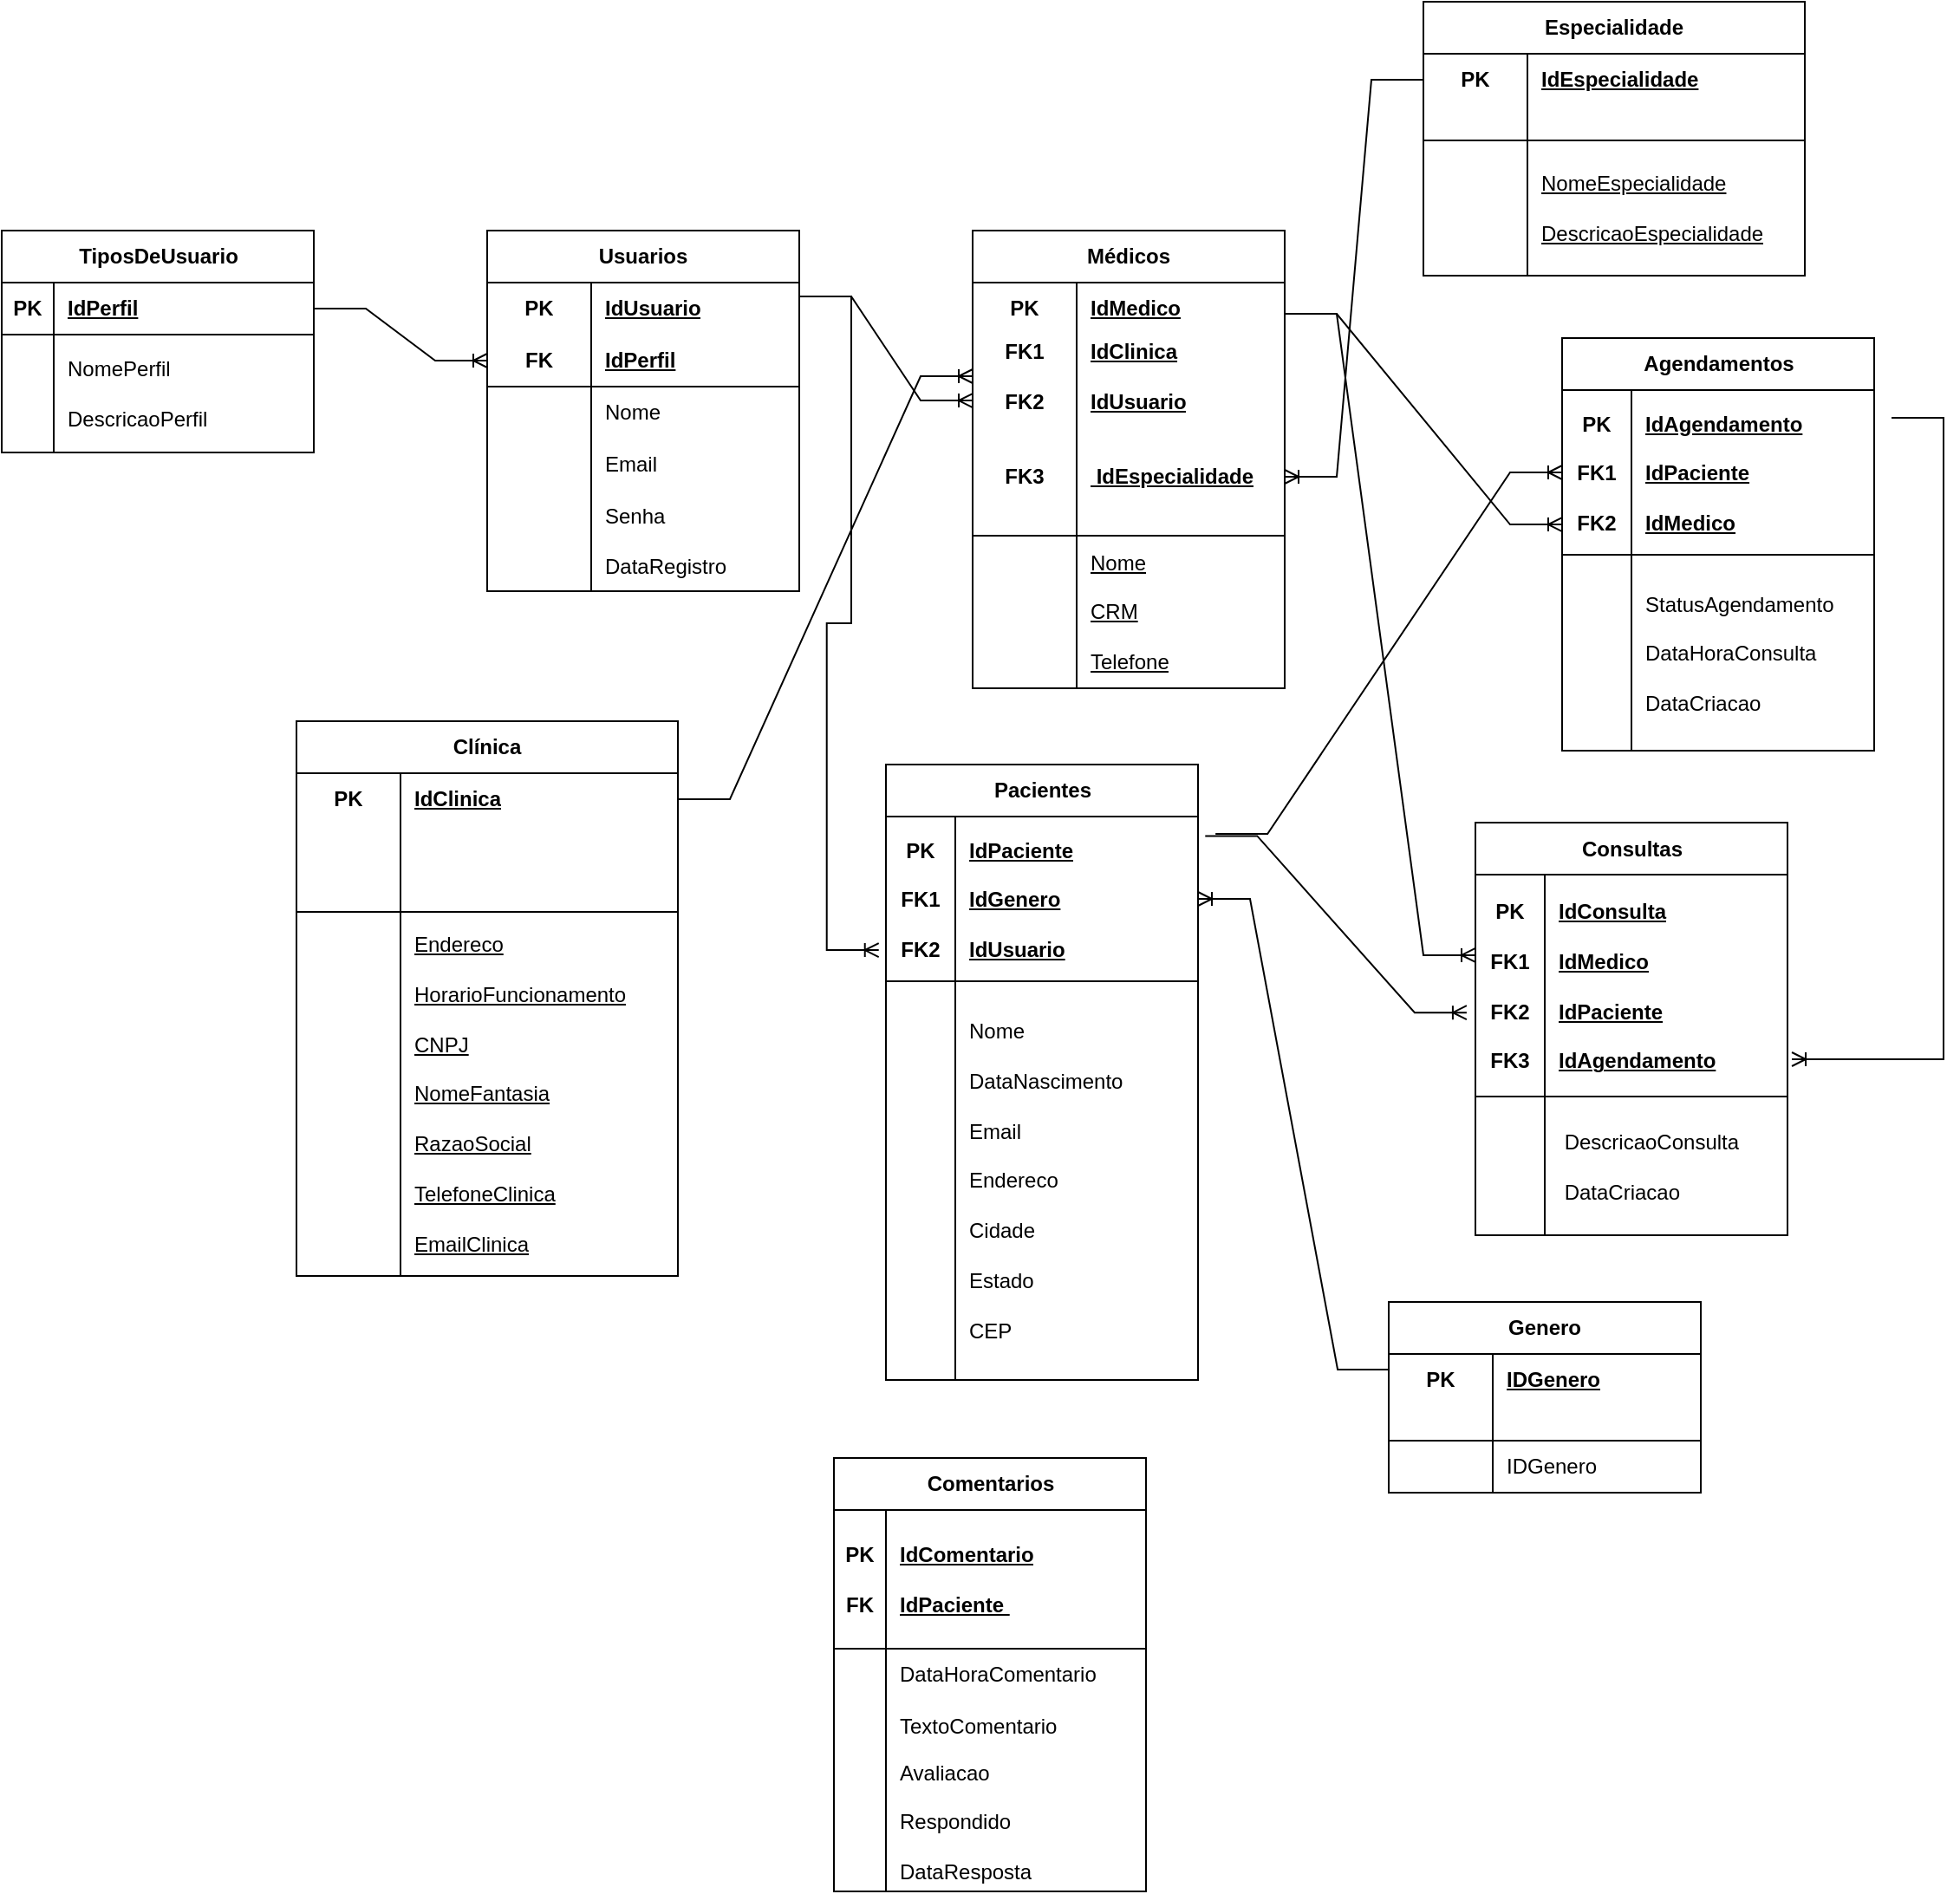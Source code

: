 <mxfile version="21.6.8" type="device">
  <diagram id="C5RBs43oDa-KdzZeNtuy" name="Page-1">
    <mxGraphModel dx="1050" dy="574" grid="1" gridSize="10" guides="1" tooltips="1" connect="1" arrows="1" fold="1" page="1" pageScale="1" pageWidth="827" pageHeight="1169" math="0" shadow="0">
      <root>
        <mxCell id="WIyWlLk6GJQsqaUBKTNV-0" />
        <mxCell id="WIyWlLk6GJQsqaUBKTNV-1" parent="WIyWlLk6GJQsqaUBKTNV-0" />
        <mxCell id="bxurBG6-usje9f_txLfc-49" value="TiposDeUsuario" style="shape=table;startSize=30;container=1;collapsible=1;childLayout=tableLayout;fixedRows=1;rowLines=0;fontStyle=1;align=center;resizeLast=1;html=1;" parent="WIyWlLk6GJQsqaUBKTNV-1" vertex="1">
          <mxGeometry x="380" y="352" width="180" height="128" as="geometry">
            <mxRectangle x="360" y="330" width="130" height="30" as="alternateBounds" />
          </mxGeometry>
        </mxCell>
        <mxCell id="bxurBG6-usje9f_txLfc-50" value="" style="shape=tableRow;horizontal=0;startSize=0;swimlaneHead=0;swimlaneBody=0;fillColor=none;collapsible=0;dropTarget=0;points=[[0,0.5],[1,0.5]];portConstraint=eastwest;top=0;left=0;right=0;bottom=1;" parent="bxurBG6-usje9f_txLfc-49" vertex="1">
          <mxGeometry y="30" width="180" height="30" as="geometry" />
        </mxCell>
        <mxCell id="bxurBG6-usje9f_txLfc-51" value="PK" style="shape=partialRectangle;connectable=0;fillColor=none;top=0;left=0;bottom=0;right=0;fontStyle=1;overflow=hidden;whiteSpace=wrap;html=1;" parent="bxurBG6-usje9f_txLfc-50" vertex="1">
          <mxGeometry width="30" height="30" as="geometry">
            <mxRectangle width="30" height="30" as="alternateBounds" />
          </mxGeometry>
        </mxCell>
        <mxCell id="bxurBG6-usje9f_txLfc-52" value="IdPerfil" style="shape=partialRectangle;connectable=0;fillColor=none;top=0;left=0;bottom=0;right=0;align=left;spacingLeft=6;fontStyle=5;overflow=hidden;whiteSpace=wrap;html=1;" parent="bxurBG6-usje9f_txLfc-50" vertex="1">
          <mxGeometry x="30" width="150" height="30" as="geometry">
            <mxRectangle width="150" height="30" as="alternateBounds" />
          </mxGeometry>
        </mxCell>
        <mxCell id="bxurBG6-usje9f_txLfc-53" value="" style="shape=tableRow;horizontal=0;startSize=0;swimlaneHead=0;swimlaneBody=0;fillColor=none;collapsible=0;dropTarget=0;points=[[0,0.5],[1,0.5]];portConstraint=eastwest;top=0;left=0;right=0;bottom=0;" parent="bxurBG6-usje9f_txLfc-49" vertex="1">
          <mxGeometry y="60" width="180" height="68" as="geometry" />
        </mxCell>
        <mxCell id="bxurBG6-usje9f_txLfc-54" value="" style="shape=partialRectangle;connectable=0;fillColor=none;top=0;left=0;bottom=0;right=0;editable=1;overflow=hidden;whiteSpace=wrap;html=1;" parent="bxurBG6-usje9f_txLfc-53" vertex="1">
          <mxGeometry width="30" height="68" as="geometry">
            <mxRectangle width="30" height="68" as="alternateBounds" />
          </mxGeometry>
        </mxCell>
        <mxCell id="bxurBG6-usje9f_txLfc-55" value="NomePerfil&lt;br&gt;&lt;br&gt;DescricaoPerfil" style="shape=partialRectangle;connectable=0;fillColor=none;top=0;left=0;bottom=0;right=0;align=left;spacingLeft=6;overflow=hidden;whiteSpace=wrap;html=1;" parent="bxurBG6-usje9f_txLfc-53" vertex="1">
          <mxGeometry x="30" width="150" height="68" as="geometry">
            <mxRectangle width="150" height="68" as="alternateBounds" />
          </mxGeometry>
        </mxCell>
        <mxCell id="bxurBG6-usje9f_txLfc-62" value="Pacientes" style="shape=table;startSize=30;container=1;collapsible=1;childLayout=tableLayout;fixedRows=1;rowLines=0;fontStyle=1;align=center;resizeLast=1;html=1;" parent="WIyWlLk6GJQsqaUBKTNV-1" vertex="1">
          <mxGeometry x="890" y="660" width="180" height="355" as="geometry" />
        </mxCell>
        <mxCell id="bxurBG6-usje9f_txLfc-63" value="" style="shape=tableRow;horizontal=0;startSize=0;swimlaneHead=0;swimlaneBody=0;fillColor=none;collapsible=0;dropTarget=0;points=[[0,0.5],[1,0.5]];portConstraint=eastwest;top=0;left=0;right=0;bottom=1;" parent="bxurBG6-usje9f_txLfc-62" vertex="1">
          <mxGeometry y="30" width="180" height="95" as="geometry" />
        </mxCell>
        <mxCell id="bxurBG6-usje9f_txLfc-64" value="PK&lt;br&gt;&lt;br&gt;FK1&lt;br&gt;&lt;br&gt;FK2" style="shape=partialRectangle;connectable=0;fillColor=none;top=0;left=0;bottom=0;right=0;fontStyle=1;overflow=hidden;whiteSpace=wrap;html=1;" parent="bxurBG6-usje9f_txLfc-63" vertex="1">
          <mxGeometry width="40" height="95" as="geometry">
            <mxRectangle width="40" height="95" as="alternateBounds" />
          </mxGeometry>
        </mxCell>
        <mxCell id="bxurBG6-usje9f_txLfc-65" value="IdPaciente&lt;br&gt;&lt;br&gt;IdGenero&lt;br&gt;&lt;br&gt;IdUsuario" style="shape=partialRectangle;connectable=0;fillColor=none;top=0;left=0;bottom=0;right=0;align=left;spacingLeft=6;fontStyle=5;overflow=hidden;whiteSpace=wrap;html=1;" parent="bxurBG6-usje9f_txLfc-63" vertex="1">
          <mxGeometry x="40" width="140" height="95" as="geometry">
            <mxRectangle width="140" height="95" as="alternateBounds" />
          </mxGeometry>
        </mxCell>
        <mxCell id="bxurBG6-usje9f_txLfc-66" value="" style="shape=tableRow;horizontal=0;startSize=0;swimlaneHead=0;swimlaneBody=0;fillColor=none;collapsible=0;dropTarget=0;points=[[0,0.5],[1,0.5]];portConstraint=eastwest;top=0;left=0;right=0;bottom=0;" parent="bxurBG6-usje9f_txLfc-62" vertex="1">
          <mxGeometry y="125" width="180" height="230" as="geometry" />
        </mxCell>
        <mxCell id="bxurBG6-usje9f_txLfc-67" value="" style="shape=partialRectangle;connectable=0;fillColor=none;top=0;left=0;bottom=0;right=0;editable=1;overflow=hidden;whiteSpace=wrap;html=1;" parent="bxurBG6-usje9f_txLfc-66" vertex="1">
          <mxGeometry width="40" height="230" as="geometry">
            <mxRectangle width="40" height="230" as="alternateBounds" />
          </mxGeometry>
        </mxCell>
        <mxCell id="bxurBG6-usje9f_txLfc-68" value="Nome&lt;br&gt;&lt;br&gt;DataNascimento&lt;br&gt;&lt;br&gt;Email&lt;br&gt;&lt;br&gt;Endereco&lt;br&gt;&lt;br&gt;Cidade&lt;br&gt;&lt;br&gt;Estado&lt;br&gt;&lt;br&gt;CEP" style="shape=partialRectangle;connectable=0;fillColor=none;top=0;left=0;bottom=0;right=0;align=left;spacingLeft=6;overflow=hidden;whiteSpace=wrap;html=1;" parent="bxurBG6-usje9f_txLfc-66" vertex="1">
          <mxGeometry x="40" width="140" height="230" as="geometry">
            <mxRectangle width="140" height="230" as="alternateBounds" />
          </mxGeometry>
        </mxCell>
        <mxCell id="bxurBG6-usje9f_txLfc-69" value="Comentarios" style="shape=table;startSize=30;container=1;collapsible=1;childLayout=tableLayout;fixedRows=1;rowLines=0;fontStyle=1;align=center;resizeLast=1;html=1;" parent="WIyWlLk6GJQsqaUBKTNV-1" vertex="1">
          <mxGeometry x="860" y="1060" width="180" height="250" as="geometry" />
        </mxCell>
        <mxCell id="bxurBG6-usje9f_txLfc-70" value="" style="shape=tableRow;horizontal=0;startSize=0;swimlaneHead=0;swimlaneBody=0;fillColor=none;collapsible=0;dropTarget=0;points=[[0,0.5],[1,0.5]];portConstraint=eastwest;top=0;left=0;right=0;bottom=1;" parent="bxurBG6-usje9f_txLfc-69" vertex="1">
          <mxGeometry y="30" width="180" height="80" as="geometry" />
        </mxCell>
        <mxCell id="bxurBG6-usje9f_txLfc-71" value="PK&lt;br&gt;&lt;br&gt;FK" style="shape=partialRectangle;connectable=0;fillColor=none;top=0;left=0;bottom=0;right=0;fontStyle=1;overflow=hidden;whiteSpace=wrap;html=1;" parent="bxurBG6-usje9f_txLfc-70" vertex="1">
          <mxGeometry width="30" height="80" as="geometry">
            <mxRectangle width="30" height="80" as="alternateBounds" />
          </mxGeometry>
        </mxCell>
        <mxCell id="bxurBG6-usje9f_txLfc-72" value="IdComentario&lt;br&gt;&lt;br&gt;IdPaciente&amp;nbsp;" style="shape=partialRectangle;connectable=0;fillColor=none;top=0;left=0;bottom=0;right=0;align=left;spacingLeft=6;fontStyle=5;overflow=hidden;whiteSpace=wrap;html=1;" parent="bxurBG6-usje9f_txLfc-70" vertex="1">
          <mxGeometry x="30" width="150" height="80" as="geometry">
            <mxRectangle width="150" height="80" as="alternateBounds" />
          </mxGeometry>
        </mxCell>
        <mxCell id="bxurBG6-usje9f_txLfc-73" value="" style="shape=tableRow;horizontal=0;startSize=0;swimlaneHead=0;swimlaneBody=0;fillColor=none;collapsible=0;dropTarget=0;points=[[0,0.5],[1,0.5]];portConstraint=eastwest;top=0;left=0;right=0;bottom=0;" parent="bxurBG6-usje9f_txLfc-69" vertex="1">
          <mxGeometry y="110" width="180" height="30" as="geometry" />
        </mxCell>
        <mxCell id="bxurBG6-usje9f_txLfc-74" value="" style="shape=partialRectangle;connectable=0;fillColor=none;top=0;left=0;bottom=0;right=0;editable=1;overflow=hidden;whiteSpace=wrap;html=1;" parent="bxurBG6-usje9f_txLfc-73" vertex="1">
          <mxGeometry width="30" height="30" as="geometry">
            <mxRectangle width="30" height="30" as="alternateBounds" />
          </mxGeometry>
        </mxCell>
        <mxCell id="bxurBG6-usje9f_txLfc-75" value="DataHoraComentario" style="shape=partialRectangle;connectable=0;fillColor=none;top=0;left=0;bottom=0;right=0;align=left;spacingLeft=6;overflow=hidden;whiteSpace=wrap;html=1;" parent="bxurBG6-usje9f_txLfc-73" vertex="1">
          <mxGeometry x="30" width="150" height="30" as="geometry">
            <mxRectangle width="150" height="30" as="alternateBounds" />
          </mxGeometry>
        </mxCell>
        <mxCell id="bxurBG6-usje9f_txLfc-76" style="shape=tableRow;horizontal=0;startSize=0;swimlaneHead=0;swimlaneBody=0;fillColor=none;collapsible=0;dropTarget=0;points=[[0,0.5],[1,0.5]];portConstraint=eastwest;top=0;left=0;right=0;bottom=0;" parent="bxurBG6-usje9f_txLfc-69" vertex="1">
          <mxGeometry y="140" width="180" height="30" as="geometry" />
        </mxCell>
        <mxCell id="bxurBG6-usje9f_txLfc-77" style="shape=partialRectangle;connectable=0;fillColor=none;top=0;left=0;bottom=0;right=0;editable=1;overflow=hidden;whiteSpace=wrap;html=1;" parent="bxurBG6-usje9f_txLfc-76" vertex="1">
          <mxGeometry width="30" height="30" as="geometry">
            <mxRectangle width="30" height="30" as="alternateBounds" />
          </mxGeometry>
        </mxCell>
        <mxCell id="bxurBG6-usje9f_txLfc-78" value="TextoComentario" style="shape=partialRectangle;connectable=0;fillColor=none;top=0;left=0;bottom=0;right=0;align=left;spacingLeft=6;overflow=hidden;whiteSpace=wrap;html=1;" parent="bxurBG6-usje9f_txLfc-76" vertex="1">
          <mxGeometry x="30" width="150" height="30" as="geometry">
            <mxRectangle width="150" height="30" as="alternateBounds" />
          </mxGeometry>
        </mxCell>
        <mxCell id="bxurBG6-usje9f_txLfc-79" style="shape=tableRow;horizontal=0;startSize=0;swimlaneHead=0;swimlaneBody=0;fillColor=none;collapsible=0;dropTarget=0;points=[[0,0.5],[1,0.5]];portConstraint=eastwest;top=0;left=0;right=0;bottom=0;" parent="bxurBG6-usje9f_txLfc-69" vertex="1">
          <mxGeometry y="170" width="180" height="80" as="geometry" />
        </mxCell>
        <mxCell id="bxurBG6-usje9f_txLfc-80" style="shape=partialRectangle;connectable=0;fillColor=none;top=0;left=0;bottom=0;right=0;editable=1;overflow=hidden;whiteSpace=wrap;html=1;" parent="bxurBG6-usje9f_txLfc-79" vertex="1">
          <mxGeometry width="30" height="80" as="geometry">
            <mxRectangle width="30" height="80" as="alternateBounds" />
          </mxGeometry>
        </mxCell>
        <mxCell id="bxurBG6-usje9f_txLfc-81" value="Avaliacao&lt;br&gt;&lt;br&gt;Respondido&lt;br&gt;&lt;br&gt;DataResposta" style="shape=partialRectangle;connectable=0;fillColor=none;top=0;left=0;bottom=0;right=0;align=left;spacingLeft=6;overflow=hidden;whiteSpace=wrap;html=1;" parent="bxurBG6-usje9f_txLfc-79" vertex="1">
          <mxGeometry x="30" width="150" height="80" as="geometry">
            <mxRectangle width="150" height="80" as="alternateBounds" />
          </mxGeometry>
        </mxCell>
        <mxCell id="bxurBG6-usje9f_txLfc-82" value="Usuarios" style="shape=table;startSize=30;container=1;collapsible=1;childLayout=tableLayout;fixedRows=1;rowLines=0;fontStyle=1;align=center;resizeLast=1;html=1;whiteSpace=wrap;" parent="WIyWlLk6GJQsqaUBKTNV-1" vertex="1">
          <mxGeometry x="660" y="352" width="180" height="208" as="geometry" />
        </mxCell>
        <mxCell id="bxurBG6-usje9f_txLfc-83" value="" style="shape=tableRow;horizontal=0;startSize=0;swimlaneHead=0;swimlaneBody=0;fillColor=none;collapsible=0;dropTarget=0;points=[[0,0.5],[1,0.5]];portConstraint=eastwest;top=0;left=0;right=0;bottom=0;html=1;" parent="bxurBG6-usje9f_txLfc-82" vertex="1">
          <mxGeometry y="30" width="180" height="30" as="geometry" />
        </mxCell>
        <mxCell id="bxurBG6-usje9f_txLfc-84" value="PK" style="shape=partialRectangle;connectable=0;fillColor=none;top=0;left=0;bottom=0;right=0;fontStyle=1;overflow=hidden;html=1;whiteSpace=wrap;" parent="bxurBG6-usje9f_txLfc-83" vertex="1">
          <mxGeometry width="60" height="30" as="geometry">
            <mxRectangle width="60" height="30" as="alternateBounds" />
          </mxGeometry>
        </mxCell>
        <mxCell id="bxurBG6-usje9f_txLfc-85" value="IdUsuario" style="shape=partialRectangle;connectable=0;fillColor=none;top=0;left=0;bottom=0;right=0;align=left;spacingLeft=6;fontStyle=5;overflow=hidden;html=1;whiteSpace=wrap;" parent="bxurBG6-usje9f_txLfc-83" vertex="1">
          <mxGeometry x="60" width="120" height="30" as="geometry">
            <mxRectangle width="120" height="30" as="alternateBounds" />
          </mxGeometry>
        </mxCell>
        <mxCell id="bxurBG6-usje9f_txLfc-86" value="" style="shape=tableRow;horizontal=0;startSize=0;swimlaneHead=0;swimlaneBody=0;fillColor=none;collapsible=0;dropTarget=0;points=[[0,0.5],[1,0.5]];portConstraint=eastwest;top=0;left=0;right=0;bottom=1;html=1;" parent="bxurBG6-usje9f_txLfc-82" vertex="1">
          <mxGeometry y="60" width="180" height="30" as="geometry" />
        </mxCell>
        <mxCell id="bxurBG6-usje9f_txLfc-87" value="FK" style="shape=partialRectangle;connectable=0;fillColor=none;top=0;left=0;bottom=0;right=0;fontStyle=1;overflow=hidden;html=1;whiteSpace=wrap;" parent="bxurBG6-usje9f_txLfc-86" vertex="1">
          <mxGeometry width="60" height="30" as="geometry">
            <mxRectangle width="60" height="30" as="alternateBounds" />
          </mxGeometry>
        </mxCell>
        <mxCell id="bxurBG6-usje9f_txLfc-88" value="IdPerfil" style="shape=partialRectangle;connectable=0;fillColor=none;top=0;left=0;bottom=0;right=0;align=left;spacingLeft=6;fontStyle=5;overflow=hidden;html=1;whiteSpace=wrap;" parent="bxurBG6-usje9f_txLfc-86" vertex="1">
          <mxGeometry x="60" width="120" height="30" as="geometry">
            <mxRectangle width="120" height="30" as="alternateBounds" />
          </mxGeometry>
        </mxCell>
        <mxCell id="bxurBG6-usje9f_txLfc-89" value="" style="shape=tableRow;horizontal=0;startSize=0;swimlaneHead=0;swimlaneBody=0;fillColor=none;collapsible=0;dropTarget=0;points=[[0,0.5],[1,0.5]];portConstraint=eastwest;top=0;left=0;right=0;bottom=0;html=1;" parent="bxurBG6-usje9f_txLfc-82" vertex="1">
          <mxGeometry y="90" width="180" height="30" as="geometry" />
        </mxCell>
        <mxCell id="bxurBG6-usje9f_txLfc-90" value="" style="shape=partialRectangle;connectable=0;fillColor=none;top=0;left=0;bottom=0;right=0;editable=1;overflow=hidden;html=1;whiteSpace=wrap;" parent="bxurBG6-usje9f_txLfc-89" vertex="1">
          <mxGeometry width="60" height="30" as="geometry">
            <mxRectangle width="60" height="30" as="alternateBounds" />
          </mxGeometry>
        </mxCell>
        <mxCell id="bxurBG6-usje9f_txLfc-91" value="Nome&lt;span style=&quot;white-space: pre;&quot;&gt;&#x9;&lt;/span&gt;" style="shape=partialRectangle;connectable=0;fillColor=none;top=0;left=0;bottom=0;right=0;align=left;spacingLeft=6;overflow=hidden;html=1;whiteSpace=wrap;" parent="bxurBG6-usje9f_txLfc-89" vertex="1">
          <mxGeometry x="60" width="120" height="30" as="geometry">
            <mxRectangle width="120" height="30" as="alternateBounds" />
          </mxGeometry>
        </mxCell>
        <mxCell id="bxurBG6-usje9f_txLfc-92" value="" style="shape=tableRow;horizontal=0;startSize=0;swimlaneHead=0;swimlaneBody=0;fillColor=none;collapsible=0;dropTarget=0;points=[[0,0.5],[1,0.5]];portConstraint=eastwest;top=0;left=0;right=0;bottom=0;html=1;" parent="bxurBG6-usje9f_txLfc-82" vertex="1">
          <mxGeometry y="120" width="180" height="30" as="geometry" />
        </mxCell>
        <mxCell id="bxurBG6-usje9f_txLfc-93" value="" style="shape=partialRectangle;connectable=0;fillColor=none;top=0;left=0;bottom=0;right=0;editable=1;overflow=hidden;html=1;whiteSpace=wrap;" parent="bxurBG6-usje9f_txLfc-92" vertex="1">
          <mxGeometry width="60" height="30" as="geometry">
            <mxRectangle width="60" height="30" as="alternateBounds" />
          </mxGeometry>
        </mxCell>
        <mxCell id="bxurBG6-usje9f_txLfc-94" value="Email" style="shape=partialRectangle;connectable=0;fillColor=none;top=0;left=0;bottom=0;right=0;align=left;spacingLeft=6;overflow=hidden;html=1;whiteSpace=wrap;" parent="bxurBG6-usje9f_txLfc-92" vertex="1">
          <mxGeometry x="60" width="120" height="30" as="geometry">
            <mxRectangle width="120" height="30" as="alternateBounds" />
          </mxGeometry>
        </mxCell>
        <mxCell id="bxurBG6-usje9f_txLfc-96" style="shape=tableRow;horizontal=0;startSize=0;swimlaneHead=0;swimlaneBody=0;fillColor=none;collapsible=0;dropTarget=0;points=[[0,0.5],[1,0.5]];portConstraint=eastwest;top=0;left=0;right=0;bottom=0;html=1;" parent="bxurBG6-usje9f_txLfc-82" vertex="1">
          <mxGeometry y="150" width="180" height="58" as="geometry" />
        </mxCell>
        <mxCell id="bxurBG6-usje9f_txLfc-97" style="shape=partialRectangle;connectable=0;fillColor=none;top=0;left=0;bottom=0;right=0;editable=1;overflow=hidden;html=1;whiteSpace=wrap;" parent="bxurBG6-usje9f_txLfc-96" vertex="1">
          <mxGeometry width="60" height="58" as="geometry">
            <mxRectangle width="60" height="58" as="alternateBounds" />
          </mxGeometry>
        </mxCell>
        <mxCell id="bxurBG6-usje9f_txLfc-98" value="Senha&lt;br&gt;&lt;br&gt;DataRegistro" style="shape=partialRectangle;connectable=0;fillColor=none;top=0;left=0;bottom=0;right=0;align=left;spacingLeft=6;overflow=hidden;html=1;whiteSpace=wrap;" parent="bxurBG6-usje9f_txLfc-96" vertex="1">
          <mxGeometry x="60" width="120" height="58" as="geometry">
            <mxRectangle width="120" height="58" as="alternateBounds" />
          </mxGeometry>
        </mxCell>
        <mxCell id="bxurBG6-usje9f_txLfc-99" value="" style="edgeStyle=entityRelationEdgeStyle;fontSize=12;html=1;endArrow=ERoneToMany;rounded=0;exitX=1;exitY=0.5;exitDx=0;exitDy=0;entryX=0;entryY=0.5;entryDx=0;entryDy=0;" parent="WIyWlLk6GJQsqaUBKTNV-1" source="bxurBG6-usje9f_txLfc-50" target="bxurBG6-usje9f_txLfc-86" edge="1">
          <mxGeometry width="100" height="100" relative="1" as="geometry">
            <mxPoint x="540" y="560" as="sourcePoint" />
            <mxPoint x="640" y="460" as="targetPoint" />
          </mxGeometry>
        </mxCell>
        <mxCell id="bxurBG6-usje9f_txLfc-100" value="Médicos" style="shape=table;startSize=30;container=1;collapsible=1;childLayout=tableLayout;fixedRows=1;rowLines=0;fontStyle=1;align=center;resizeLast=1;html=1;whiteSpace=wrap;" parent="WIyWlLk6GJQsqaUBKTNV-1" vertex="1">
          <mxGeometry x="940" y="352" width="180" height="264" as="geometry" />
        </mxCell>
        <mxCell id="bxurBG6-usje9f_txLfc-122" style="shape=tableRow;horizontal=0;startSize=0;swimlaneHead=0;swimlaneBody=0;fillColor=none;collapsible=0;dropTarget=0;points=[[0,0.5],[1,0.5]];portConstraint=eastwest;top=0;left=0;right=0;bottom=0;html=1;" parent="bxurBG6-usje9f_txLfc-100" vertex="1">
          <mxGeometry y="30" width="180" height="30" as="geometry" />
        </mxCell>
        <mxCell id="bxurBG6-usje9f_txLfc-123" value="PK" style="shape=partialRectangle;connectable=0;fillColor=none;top=0;left=0;bottom=0;right=0;fontStyle=1;overflow=hidden;html=1;whiteSpace=wrap;" parent="bxurBG6-usje9f_txLfc-122" vertex="1">
          <mxGeometry width="60" height="30" as="geometry">
            <mxRectangle width="60" height="30" as="alternateBounds" />
          </mxGeometry>
        </mxCell>
        <mxCell id="bxurBG6-usje9f_txLfc-124" value="IdMedico" style="shape=partialRectangle;connectable=0;fillColor=none;top=0;left=0;bottom=0;right=0;align=left;spacingLeft=6;fontStyle=5;overflow=hidden;html=1;whiteSpace=wrap;" parent="bxurBG6-usje9f_txLfc-122" vertex="1">
          <mxGeometry x="60" width="120" height="30" as="geometry">
            <mxRectangle width="120" height="30" as="alternateBounds" />
          </mxGeometry>
        </mxCell>
        <mxCell id="bxurBG6-usje9f_txLfc-101" value="" style="shape=tableRow;horizontal=0;startSize=0;swimlaneHead=0;swimlaneBody=0;fillColor=none;collapsible=0;dropTarget=0;points=[[0,0.5],[1,0.5]];portConstraint=eastwest;top=0;left=0;right=0;bottom=0;html=1;" parent="bxurBG6-usje9f_txLfc-100" vertex="1">
          <mxGeometry y="60" width="180" height="48" as="geometry" />
        </mxCell>
        <mxCell id="bxurBG6-usje9f_txLfc-102" value="FK1&lt;br&gt;&lt;br&gt;FK2" style="shape=partialRectangle;connectable=0;fillColor=none;top=0;left=0;bottom=0;right=0;fontStyle=1;overflow=hidden;html=1;whiteSpace=wrap;" parent="bxurBG6-usje9f_txLfc-101" vertex="1">
          <mxGeometry width="60" height="48" as="geometry">
            <mxRectangle width="60" height="48" as="alternateBounds" />
          </mxGeometry>
        </mxCell>
        <mxCell id="bxurBG6-usje9f_txLfc-103" value="IdClinica&lt;br&gt;&lt;br&gt;IdUsuario" style="shape=partialRectangle;connectable=0;fillColor=none;top=0;left=0;bottom=0;right=0;align=left;spacingLeft=6;fontStyle=5;overflow=hidden;html=1;whiteSpace=wrap;" parent="bxurBG6-usje9f_txLfc-101" vertex="1">
          <mxGeometry x="60" width="120" height="48" as="geometry">
            <mxRectangle width="120" height="48" as="alternateBounds" />
          </mxGeometry>
        </mxCell>
        <mxCell id="bxurBG6-usje9f_txLfc-104" value="" style="shape=tableRow;horizontal=0;startSize=0;swimlaneHead=0;swimlaneBody=0;fillColor=none;collapsible=0;dropTarget=0;points=[[0,0.5],[1,0.5]];portConstraint=eastwest;top=0;left=0;right=0;bottom=1;html=1;" parent="bxurBG6-usje9f_txLfc-100" vertex="1">
          <mxGeometry y="108" width="180" height="68" as="geometry" />
        </mxCell>
        <mxCell id="bxurBG6-usje9f_txLfc-105" value="FK3" style="shape=partialRectangle;connectable=0;fillColor=none;top=0;left=0;bottom=0;right=0;fontStyle=1;overflow=hidden;html=1;whiteSpace=wrap;" parent="bxurBG6-usje9f_txLfc-104" vertex="1">
          <mxGeometry width="60" height="68" as="geometry">
            <mxRectangle width="60" height="68" as="alternateBounds" />
          </mxGeometry>
        </mxCell>
        <mxCell id="bxurBG6-usje9f_txLfc-106" value="&amp;nbsp;IdEspecialidade" style="shape=partialRectangle;connectable=0;fillColor=none;top=0;left=0;bottom=0;right=0;align=left;spacingLeft=6;fontStyle=5;overflow=hidden;html=1;whiteSpace=wrap;" parent="bxurBG6-usje9f_txLfc-104" vertex="1">
          <mxGeometry x="60" width="120" height="68" as="geometry">
            <mxRectangle width="120" height="68" as="alternateBounds" />
          </mxGeometry>
        </mxCell>
        <mxCell id="bxurBG6-usje9f_txLfc-125" style="shape=tableRow;horizontal=0;startSize=0;swimlaneHead=0;swimlaneBody=0;fillColor=none;collapsible=0;dropTarget=0;points=[[0,0.5],[1,0.5]];portConstraint=eastwest;top=0;left=0;right=0;bottom=1;html=1;" parent="bxurBG6-usje9f_txLfc-100" vertex="1">
          <mxGeometry y="176" width="180" height="88" as="geometry" />
        </mxCell>
        <mxCell id="bxurBG6-usje9f_txLfc-126" style="shape=partialRectangle;connectable=0;fillColor=none;top=0;left=0;bottom=0;right=0;fontStyle=1;overflow=hidden;html=1;whiteSpace=wrap;" parent="bxurBG6-usje9f_txLfc-125" vertex="1">
          <mxGeometry width="60" height="88" as="geometry">
            <mxRectangle width="60" height="88" as="alternateBounds" />
          </mxGeometry>
        </mxCell>
        <mxCell id="bxurBG6-usje9f_txLfc-127" value="&lt;span style=&quot;font-weight: normal;&quot;&gt;Nome&lt;br&gt;&lt;br&gt;CRM&lt;br&gt;&lt;br&gt;Telefone&lt;/span&gt;" style="shape=partialRectangle;connectable=0;fillColor=none;top=0;left=0;bottom=0;right=0;align=left;spacingLeft=6;fontStyle=5;overflow=hidden;html=1;whiteSpace=wrap;" parent="bxurBG6-usje9f_txLfc-125" vertex="1">
          <mxGeometry x="60" width="120" height="88" as="geometry">
            <mxRectangle width="120" height="88" as="alternateBounds" />
          </mxGeometry>
        </mxCell>
        <mxCell id="bxurBG6-usje9f_txLfc-207" value="Genero" style="shape=table;startSize=30;container=1;collapsible=1;childLayout=tableLayout;fixedRows=1;rowLines=0;fontStyle=1;align=center;resizeLast=1;html=1;whiteSpace=wrap;" parent="WIyWlLk6GJQsqaUBKTNV-1" vertex="1">
          <mxGeometry x="1180" y="970" width="180" height="110" as="geometry" />
        </mxCell>
        <mxCell id="bxurBG6-usje9f_txLfc-208" value="" style="shape=tableRow;horizontal=0;startSize=0;swimlaneHead=0;swimlaneBody=0;fillColor=none;collapsible=0;dropTarget=0;points=[[0,0.5],[1,0.5]];portConstraint=eastwest;top=0;left=0;right=0;bottom=0;html=1;" parent="bxurBG6-usje9f_txLfc-207" vertex="1">
          <mxGeometry y="30" width="180" height="30" as="geometry" />
        </mxCell>
        <mxCell id="bxurBG6-usje9f_txLfc-209" value="PK" style="shape=partialRectangle;connectable=0;fillColor=none;top=0;left=0;bottom=0;right=0;fontStyle=1;overflow=hidden;html=1;whiteSpace=wrap;" parent="bxurBG6-usje9f_txLfc-208" vertex="1">
          <mxGeometry width="60" height="30" as="geometry">
            <mxRectangle width="60" height="30" as="alternateBounds" />
          </mxGeometry>
        </mxCell>
        <mxCell id="bxurBG6-usje9f_txLfc-210" value="IDGenero" style="shape=partialRectangle;connectable=0;fillColor=none;top=0;left=0;bottom=0;right=0;align=left;spacingLeft=6;fontStyle=5;overflow=hidden;html=1;whiteSpace=wrap;" parent="bxurBG6-usje9f_txLfc-208" vertex="1">
          <mxGeometry x="60" width="120" height="30" as="geometry">
            <mxRectangle width="120" height="30" as="alternateBounds" />
          </mxGeometry>
        </mxCell>
        <mxCell id="bxurBG6-usje9f_txLfc-211" value="" style="shape=tableRow;horizontal=0;startSize=0;swimlaneHead=0;swimlaneBody=0;fillColor=none;collapsible=0;dropTarget=0;points=[[0,0.5],[1,0.5]];portConstraint=eastwest;top=0;left=0;right=0;bottom=1;html=1;" parent="bxurBG6-usje9f_txLfc-207" vertex="1">
          <mxGeometry y="60" width="180" height="20" as="geometry" />
        </mxCell>
        <mxCell id="bxurBG6-usje9f_txLfc-212" value="" style="shape=partialRectangle;connectable=0;fillColor=none;top=0;left=0;bottom=0;right=0;fontStyle=1;overflow=hidden;html=1;whiteSpace=wrap;" parent="bxurBG6-usje9f_txLfc-211" vertex="1">
          <mxGeometry width="60" height="20" as="geometry">
            <mxRectangle width="60" height="20" as="alternateBounds" />
          </mxGeometry>
        </mxCell>
        <mxCell id="bxurBG6-usje9f_txLfc-213" value="" style="shape=partialRectangle;connectable=0;fillColor=none;top=0;left=0;bottom=0;right=0;align=left;spacingLeft=6;fontStyle=5;overflow=hidden;html=1;whiteSpace=wrap;" parent="bxurBG6-usje9f_txLfc-211" vertex="1">
          <mxGeometry x="60" width="120" height="20" as="geometry">
            <mxRectangle width="120" height="20" as="alternateBounds" />
          </mxGeometry>
        </mxCell>
        <mxCell id="bxurBG6-usje9f_txLfc-214" value="" style="shape=tableRow;horizontal=0;startSize=0;swimlaneHead=0;swimlaneBody=0;fillColor=none;collapsible=0;dropTarget=0;points=[[0,0.5],[1,0.5]];portConstraint=eastwest;top=0;left=0;right=0;bottom=0;html=1;" parent="bxurBG6-usje9f_txLfc-207" vertex="1">
          <mxGeometry y="80" width="180" height="30" as="geometry" />
        </mxCell>
        <mxCell id="bxurBG6-usje9f_txLfc-215" value="" style="shape=partialRectangle;connectable=0;fillColor=none;top=0;left=0;bottom=0;right=0;editable=1;overflow=hidden;html=1;whiteSpace=wrap;" parent="bxurBG6-usje9f_txLfc-214" vertex="1">
          <mxGeometry width="60" height="30" as="geometry">
            <mxRectangle width="60" height="30" as="alternateBounds" />
          </mxGeometry>
        </mxCell>
        <mxCell id="bxurBG6-usje9f_txLfc-216" value="IDGenero" style="shape=partialRectangle;connectable=0;fillColor=none;top=0;left=0;bottom=0;right=0;align=left;spacingLeft=6;overflow=hidden;html=1;whiteSpace=wrap;" parent="bxurBG6-usje9f_txLfc-214" vertex="1">
          <mxGeometry x="60" width="120" height="30" as="geometry">
            <mxRectangle width="120" height="30" as="alternateBounds" />
          </mxGeometry>
        </mxCell>
        <mxCell id="VOCdtpEEA6YlJk27Ot3l-1" value="Clínica" style="shape=table;startSize=30;container=1;collapsible=1;childLayout=tableLayout;fixedRows=1;rowLines=0;fontStyle=1;align=center;resizeLast=1;html=1;whiteSpace=wrap;" parent="WIyWlLk6GJQsqaUBKTNV-1" vertex="1">
          <mxGeometry x="550" y="635" width="220" height="320" as="geometry" />
        </mxCell>
        <mxCell id="VOCdtpEEA6YlJk27Ot3l-2" style="shape=tableRow;horizontal=0;startSize=0;swimlaneHead=0;swimlaneBody=0;fillColor=none;collapsible=0;dropTarget=0;points=[[0,0.5],[1,0.5]];portConstraint=eastwest;top=0;left=0;right=0;bottom=0;html=1;" parent="VOCdtpEEA6YlJk27Ot3l-1" vertex="1">
          <mxGeometry y="30" width="220" height="30" as="geometry" />
        </mxCell>
        <mxCell id="VOCdtpEEA6YlJk27Ot3l-3" value="PK" style="shape=partialRectangle;connectable=0;fillColor=none;top=0;left=0;bottom=0;right=0;fontStyle=1;overflow=hidden;html=1;whiteSpace=wrap;" parent="VOCdtpEEA6YlJk27Ot3l-2" vertex="1">
          <mxGeometry width="60" height="30" as="geometry">
            <mxRectangle width="60" height="30" as="alternateBounds" />
          </mxGeometry>
        </mxCell>
        <mxCell id="VOCdtpEEA6YlJk27Ot3l-4" value="IdClinica" style="shape=partialRectangle;connectable=0;fillColor=none;top=0;left=0;bottom=0;right=0;align=left;spacingLeft=6;fontStyle=5;overflow=hidden;html=1;whiteSpace=wrap;" parent="VOCdtpEEA6YlJk27Ot3l-2" vertex="1">
          <mxGeometry x="60" width="160" height="30" as="geometry">
            <mxRectangle width="160" height="30" as="alternateBounds" />
          </mxGeometry>
        </mxCell>
        <mxCell id="VOCdtpEEA6YlJk27Ot3l-5" value="" style="shape=tableRow;horizontal=0;startSize=0;swimlaneHead=0;swimlaneBody=0;fillColor=none;collapsible=0;dropTarget=0;points=[[0,0.5],[1,0.5]];portConstraint=eastwest;top=0;left=0;right=0;bottom=0;html=1;" parent="VOCdtpEEA6YlJk27Ot3l-1" vertex="1">
          <mxGeometry y="60" width="220" height="30" as="geometry" />
        </mxCell>
        <mxCell id="VOCdtpEEA6YlJk27Ot3l-6" value="" style="shape=partialRectangle;connectable=0;fillColor=none;top=0;left=0;bottom=0;right=0;fontStyle=1;overflow=hidden;html=1;whiteSpace=wrap;" parent="VOCdtpEEA6YlJk27Ot3l-5" vertex="1">
          <mxGeometry width="60" height="30" as="geometry">
            <mxRectangle width="60" height="30" as="alternateBounds" />
          </mxGeometry>
        </mxCell>
        <mxCell id="VOCdtpEEA6YlJk27Ot3l-7" value="" style="shape=partialRectangle;connectable=0;fillColor=none;top=0;left=0;bottom=0;right=0;align=left;spacingLeft=6;fontStyle=5;overflow=hidden;html=1;whiteSpace=wrap;" parent="VOCdtpEEA6YlJk27Ot3l-5" vertex="1">
          <mxGeometry x="60" width="160" height="30" as="geometry">
            <mxRectangle width="160" height="30" as="alternateBounds" />
          </mxGeometry>
        </mxCell>
        <mxCell id="VOCdtpEEA6YlJk27Ot3l-8" value="" style="shape=tableRow;horizontal=0;startSize=0;swimlaneHead=0;swimlaneBody=0;fillColor=none;collapsible=0;dropTarget=0;points=[[0,0.5],[1,0.5]];portConstraint=eastwest;top=0;left=0;right=0;bottom=1;html=1;" parent="VOCdtpEEA6YlJk27Ot3l-1" vertex="1">
          <mxGeometry y="90" width="220" height="20" as="geometry" />
        </mxCell>
        <mxCell id="VOCdtpEEA6YlJk27Ot3l-9" value="" style="shape=partialRectangle;connectable=0;fillColor=none;top=0;left=0;bottom=0;right=0;fontStyle=1;overflow=hidden;html=1;whiteSpace=wrap;" parent="VOCdtpEEA6YlJk27Ot3l-8" vertex="1">
          <mxGeometry width="60" height="20" as="geometry">
            <mxRectangle width="60" height="20" as="alternateBounds" />
          </mxGeometry>
        </mxCell>
        <mxCell id="VOCdtpEEA6YlJk27Ot3l-10" value="" style="shape=partialRectangle;connectable=0;fillColor=none;top=0;left=0;bottom=0;right=0;align=left;spacingLeft=6;fontStyle=5;overflow=hidden;html=1;whiteSpace=wrap;" parent="VOCdtpEEA6YlJk27Ot3l-8" vertex="1">
          <mxGeometry x="60" width="160" height="20" as="geometry">
            <mxRectangle width="160" height="20" as="alternateBounds" />
          </mxGeometry>
        </mxCell>
        <mxCell id="VOCdtpEEA6YlJk27Ot3l-11" style="shape=tableRow;horizontal=0;startSize=0;swimlaneHead=0;swimlaneBody=0;fillColor=none;collapsible=0;dropTarget=0;points=[[0,0.5],[1,0.5]];portConstraint=eastwest;top=0;left=0;right=0;bottom=1;html=1;" parent="VOCdtpEEA6YlJk27Ot3l-1" vertex="1">
          <mxGeometry y="110" width="220" height="210" as="geometry" />
        </mxCell>
        <mxCell id="VOCdtpEEA6YlJk27Ot3l-12" style="shape=partialRectangle;connectable=0;fillColor=none;top=0;left=0;bottom=0;right=0;fontStyle=1;overflow=hidden;html=1;whiteSpace=wrap;" parent="VOCdtpEEA6YlJk27Ot3l-11" vertex="1">
          <mxGeometry width="60" height="210" as="geometry">
            <mxRectangle width="60" height="210" as="alternateBounds" />
          </mxGeometry>
        </mxCell>
        <mxCell id="VOCdtpEEA6YlJk27Ot3l-13" value="&lt;span style=&quot;font-weight: normal;&quot;&gt;Endereco&lt;br&gt;&lt;br&gt;HorarioFuncionamento&lt;br&gt;&lt;br&gt;CNPJ&lt;br&gt;&lt;br&gt;NomeFantasia&lt;br&gt;&lt;br&gt;RazaoSocial&lt;br&gt;&lt;br&gt;TelefoneClinica&lt;br&gt;&lt;br&gt;EmailClinica&lt;/span&gt;" style="shape=partialRectangle;connectable=0;fillColor=none;top=0;left=0;bottom=0;right=0;align=left;spacingLeft=6;fontStyle=5;overflow=hidden;html=1;whiteSpace=wrap;" parent="VOCdtpEEA6YlJk27Ot3l-11" vertex="1">
          <mxGeometry x="60" width="160" height="210" as="geometry">
            <mxRectangle width="160" height="210" as="alternateBounds" />
          </mxGeometry>
        </mxCell>
        <mxCell id="UPvEOHVc4T_nk_kfZoQp-4" value="" style="edgeStyle=entityRelationEdgeStyle;fontSize=12;html=1;endArrow=ERoneToMany;rounded=0;exitX=1;exitY=0.5;exitDx=0;exitDy=0;entryX=0;entryY=0.5;entryDx=0;entryDy=0;" parent="WIyWlLk6GJQsqaUBKTNV-1" source="VOCdtpEEA6YlJk27Ot3l-2" target="bxurBG6-usje9f_txLfc-101" edge="1">
          <mxGeometry width="100" height="100" relative="1" as="geometry">
            <mxPoint x="890" y="680" as="sourcePoint" />
            <mxPoint x="990" y="580" as="targetPoint" />
          </mxGeometry>
        </mxCell>
        <mxCell id="UPvEOHVc4T_nk_kfZoQp-5" value="" style="edgeStyle=entityRelationEdgeStyle;fontSize=12;html=1;endArrow=ERoneToMany;rounded=0;entryX=1;entryY=0.5;entryDx=0;entryDy=0;exitX=0.003;exitY=0.3;exitDx=0;exitDy=0;exitPerimeter=0;" parent="WIyWlLk6GJQsqaUBKTNV-1" source="bxurBG6-usje9f_txLfc-208" target="bxurBG6-usje9f_txLfc-63" edge="1">
          <mxGeometry width="100" height="100" relative="1" as="geometry">
            <mxPoint x="1170" y="846" as="sourcePoint" />
            <mxPoint x="1230" y="804" as="targetPoint" />
          </mxGeometry>
        </mxCell>
        <mxCell id="UPvEOHVc4T_nk_kfZoQp-6" value="Especialidade" style="shape=table;startSize=30;container=1;collapsible=1;childLayout=tableLayout;fixedRows=1;rowLines=0;fontStyle=1;align=center;resizeLast=1;html=1;whiteSpace=wrap;" parent="WIyWlLk6GJQsqaUBKTNV-1" vertex="1">
          <mxGeometry x="1200" y="220" width="220" height="158" as="geometry" />
        </mxCell>
        <mxCell id="UPvEOHVc4T_nk_kfZoQp-7" style="shape=tableRow;horizontal=0;startSize=0;swimlaneHead=0;swimlaneBody=0;fillColor=none;collapsible=0;dropTarget=0;points=[[0,0.5],[1,0.5]];portConstraint=eastwest;top=0;left=0;right=0;bottom=0;html=1;" parent="UPvEOHVc4T_nk_kfZoQp-6" vertex="1">
          <mxGeometry y="30" width="220" height="30" as="geometry" />
        </mxCell>
        <mxCell id="UPvEOHVc4T_nk_kfZoQp-8" value="PK" style="shape=partialRectangle;connectable=0;fillColor=none;top=0;left=0;bottom=0;right=0;fontStyle=1;overflow=hidden;html=1;whiteSpace=wrap;" parent="UPvEOHVc4T_nk_kfZoQp-7" vertex="1">
          <mxGeometry width="60" height="30" as="geometry">
            <mxRectangle width="60" height="30" as="alternateBounds" />
          </mxGeometry>
        </mxCell>
        <mxCell id="UPvEOHVc4T_nk_kfZoQp-9" value="IdEspecialidade" style="shape=partialRectangle;connectable=0;fillColor=none;top=0;left=0;bottom=0;right=0;align=left;spacingLeft=6;fontStyle=5;overflow=hidden;html=1;whiteSpace=wrap;" parent="UPvEOHVc4T_nk_kfZoQp-7" vertex="1">
          <mxGeometry x="60" width="160" height="30" as="geometry">
            <mxRectangle width="160" height="30" as="alternateBounds" />
          </mxGeometry>
        </mxCell>
        <mxCell id="UPvEOHVc4T_nk_kfZoQp-13" value="" style="shape=tableRow;horizontal=0;startSize=0;swimlaneHead=0;swimlaneBody=0;fillColor=none;collapsible=0;dropTarget=0;points=[[0,0.5],[1,0.5]];portConstraint=eastwest;top=0;left=0;right=0;bottom=1;html=1;" parent="UPvEOHVc4T_nk_kfZoQp-6" vertex="1">
          <mxGeometry y="60" width="220" height="20" as="geometry" />
        </mxCell>
        <mxCell id="UPvEOHVc4T_nk_kfZoQp-14" value="" style="shape=partialRectangle;connectable=0;fillColor=none;top=0;left=0;bottom=0;right=0;fontStyle=1;overflow=hidden;html=1;whiteSpace=wrap;" parent="UPvEOHVc4T_nk_kfZoQp-13" vertex="1">
          <mxGeometry width="60" height="20" as="geometry">
            <mxRectangle width="60" height="20" as="alternateBounds" />
          </mxGeometry>
        </mxCell>
        <mxCell id="UPvEOHVc4T_nk_kfZoQp-15" value="" style="shape=partialRectangle;connectable=0;fillColor=none;top=0;left=0;bottom=0;right=0;align=left;spacingLeft=6;fontStyle=5;overflow=hidden;html=1;whiteSpace=wrap;" parent="UPvEOHVc4T_nk_kfZoQp-13" vertex="1">
          <mxGeometry x="60" width="160" height="20" as="geometry">
            <mxRectangle width="160" height="20" as="alternateBounds" />
          </mxGeometry>
        </mxCell>
        <mxCell id="UPvEOHVc4T_nk_kfZoQp-16" style="shape=tableRow;horizontal=0;startSize=0;swimlaneHead=0;swimlaneBody=0;fillColor=none;collapsible=0;dropTarget=0;points=[[0,0.5],[1,0.5]];portConstraint=eastwest;top=0;left=0;right=0;bottom=1;html=1;" parent="UPvEOHVc4T_nk_kfZoQp-6" vertex="1">
          <mxGeometry y="80" width="220" height="78" as="geometry" />
        </mxCell>
        <mxCell id="UPvEOHVc4T_nk_kfZoQp-17" style="shape=partialRectangle;connectable=0;fillColor=none;top=0;left=0;bottom=0;right=0;fontStyle=1;overflow=hidden;html=1;whiteSpace=wrap;" parent="UPvEOHVc4T_nk_kfZoQp-16" vertex="1">
          <mxGeometry width="60" height="78" as="geometry">
            <mxRectangle width="60" height="78" as="alternateBounds" />
          </mxGeometry>
        </mxCell>
        <mxCell id="UPvEOHVc4T_nk_kfZoQp-18" value="&lt;span style=&quot;font-weight: normal;&quot;&gt;NomeEspecialidade&lt;br&gt;&lt;br&gt;DescricaoEspecialidade&lt;/span&gt;" style="shape=partialRectangle;connectable=0;fillColor=none;top=0;left=0;bottom=0;right=0;align=left;spacingLeft=6;fontStyle=5;overflow=hidden;html=1;whiteSpace=wrap;" parent="UPvEOHVc4T_nk_kfZoQp-16" vertex="1">
          <mxGeometry x="60" width="160" height="78" as="geometry">
            <mxRectangle width="160" height="78" as="alternateBounds" />
          </mxGeometry>
        </mxCell>
        <mxCell id="UPvEOHVc4T_nk_kfZoQp-19" value="" style="edgeStyle=entityRelationEdgeStyle;fontSize=12;html=1;endArrow=ERoneToMany;rounded=0;entryX=0;entryY=0.792;entryDx=0;entryDy=0;entryPerimeter=0;" parent="WIyWlLk6GJQsqaUBKTNV-1" target="bxurBG6-usje9f_txLfc-101" edge="1">
          <mxGeometry width="100" height="100" relative="1" as="geometry">
            <mxPoint x="840" y="390" as="sourcePoint" />
            <mxPoint x="940" y="290" as="targetPoint" />
          </mxGeometry>
        </mxCell>
        <mxCell id="UPvEOHVc4T_nk_kfZoQp-20" value="" style="edgeStyle=entityRelationEdgeStyle;fontSize=12;html=1;endArrow=ERoneToMany;rounded=0;entryX=-0.023;entryY=0.811;entryDx=0;entryDy=0;entryPerimeter=0;" parent="WIyWlLk6GJQsqaUBKTNV-1" target="bxurBG6-usje9f_txLfc-63" edge="1">
          <mxGeometry width="100" height="100" relative="1" as="geometry">
            <mxPoint x="840" y="390" as="sourcePoint" />
            <mxPoint x="940" y="290" as="targetPoint" />
          </mxGeometry>
        </mxCell>
        <mxCell id="UPvEOHVc4T_nk_kfZoQp-21" value="" style="edgeStyle=entityRelationEdgeStyle;fontSize=12;html=1;endArrow=ERoneToMany;rounded=0;entryX=1;entryY=0.5;entryDx=0;entryDy=0;exitX=0;exitY=0.5;exitDx=0;exitDy=0;" parent="WIyWlLk6GJQsqaUBKTNV-1" source="UPvEOHVc4T_nk_kfZoQp-7" target="bxurBG6-usje9f_txLfc-104" edge="1">
          <mxGeometry width="100" height="100" relative="1" as="geometry">
            <mxPoint x="1150" y="440" as="sourcePoint" />
            <mxPoint x="1250" y="340" as="targetPoint" />
          </mxGeometry>
        </mxCell>
        <mxCell id="UPvEOHVc4T_nk_kfZoQp-22" value="Agendamentos" style="shape=table;startSize=30;container=1;collapsible=1;childLayout=tableLayout;fixedRows=1;rowLines=0;fontStyle=1;align=center;resizeLast=1;html=1;" parent="WIyWlLk6GJQsqaUBKTNV-1" vertex="1">
          <mxGeometry x="1280" y="414" width="180" height="238" as="geometry" />
        </mxCell>
        <mxCell id="UPvEOHVc4T_nk_kfZoQp-23" value="" style="shape=tableRow;horizontal=0;startSize=0;swimlaneHead=0;swimlaneBody=0;fillColor=none;collapsible=0;dropTarget=0;points=[[0,0.5],[1,0.5]];portConstraint=eastwest;top=0;left=0;right=0;bottom=1;" parent="UPvEOHVc4T_nk_kfZoQp-22" vertex="1">
          <mxGeometry y="30" width="180" height="95" as="geometry" />
        </mxCell>
        <mxCell id="UPvEOHVc4T_nk_kfZoQp-24" value="PK&lt;br&gt;&lt;br&gt;FK1&lt;br&gt;&lt;br&gt;FK2" style="shape=partialRectangle;connectable=0;fillColor=none;top=0;left=0;bottom=0;right=0;fontStyle=1;overflow=hidden;whiteSpace=wrap;html=1;" parent="UPvEOHVc4T_nk_kfZoQp-23" vertex="1">
          <mxGeometry width="40" height="95" as="geometry">
            <mxRectangle width="40" height="95" as="alternateBounds" />
          </mxGeometry>
        </mxCell>
        <mxCell id="UPvEOHVc4T_nk_kfZoQp-25" value="IdAgendamento&lt;br&gt;&lt;br&gt;IdPaciente&lt;br&gt;&lt;br&gt;IdMedico" style="shape=partialRectangle;connectable=0;fillColor=none;top=0;left=0;bottom=0;right=0;align=left;spacingLeft=6;fontStyle=5;overflow=hidden;whiteSpace=wrap;html=1;" parent="UPvEOHVc4T_nk_kfZoQp-23" vertex="1">
          <mxGeometry x="40" width="140" height="95" as="geometry">
            <mxRectangle width="140" height="95" as="alternateBounds" />
          </mxGeometry>
        </mxCell>
        <mxCell id="UPvEOHVc4T_nk_kfZoQp-26" value="" style="shape=tableRow;horizontal=0;startSize=0;swimlaneHead=0;swimlaneBody=0;fillColor=none;collapsible=0;dropTarget=0;points=[[0,0.5],[1,0.5]];portConstraint=eastwest;top=0;left=0;right=0;bottom=0;" parent="UPvEOHVc4T_nk_kfZoQp-22" vertex="1">
          <mxGeometry y="125" width="180" height="113" as="geometry" />
        </mxCell>
        <mxCell id="UPvEOHVc4T_nk_kfZoQp-27" value="" style="shape=partialRectangle;connectable=0;fillColor=none;top=0;left=0;bottom=0;right=0;editable=1;overflow=hidden;whiteSpace=wrap;html=1;" parent="UPvEOHVc4T_nk_kfZoQp-26" vertex="1">
          <mxGeometry width="40" height="113" as="geometry">
            <mxRectangle width="40" height="113" as="alternateBounds" />
          </mxGeometry>
        </mxCell>
        <mxCell id="UPvEOHVc4T_nk_kfZoQp-28" value="StatusAgendamento&lt;br&gt;&lt;br&gt;DataHoraConsulta&lt;br&gt;&lt;br&gt;DataCriacao" style="shape=partialRectangle;connectable=0;fillColor=none;top=0;left=0;bottom=0;right=0;align=left;spacingLeft=6;overflow=hidden;whiteSpace=wrap;html=1;" parent="UPvEOHVc4T_nk_kfZoQp-26" vertex="1">
          <mxGeometry x="40" width="140" height="113" as="geometry">
            <mxRectangle width="140" height="113" as="alternateBounds" />
          </mxGeometry>
        </mxCell>
        <mxCell id="UPvEOHVc4T_nk_kfZoQp-29" value="" style="edgeStyle=entityRelationEdgeStyle;fontSize=12;html=1;endArrow=ERoneToMany;rounded=0;entryX=0;entryY=0.816;entryDx=0;entryDy=0;entryPerimeter=0;" parent="WIyWlLk6GJQsqaUBKTNV-1" target="UPvEOHVc4T_nk_kfZoQp-23" edge="1">
          <mxGeometry width="100" height="100" relative="1" as="geometry">
            <mxPoint x="1120" y="400" as="sourcePoint" />
            <mxPoint x="1220" y="300" as="targetPoint" />
          </mxGeometry>
        </mxCell>
        <mxCell id="UPvEOHVc4T_nk_kfZoQp-30" value="" style="edgeStyle=entityRelationEdgeStyle;fontSize=12;html=1;endArrow=ERoneToMany;rounded=0;entryX=0;entryY=0.5;entryDx=0;entryDy=0;exitX=1.056;exitY=0.105;exitDx=0;exitDy=0;exitPerimeter=0;" parent="WIyWlLk6GJQsqaUBKTNV-1" source="bxurBG6-usje9f_txLfc-63" target="UPvEOHVc4T_nk_kfZoQp-23" edge="1">
          <mxGeometry width="100" height="100" relative="1" as="geometry">
            <mxPoint x="1120" y="680" as="sourcePoint" />
            <mxPoint x="1220" y="580" as="targetPoint" />
          </mxGeometry>
        </mxCell>
        <mxCell id="UPvEOHVc4T_nk_kfZoQp-31" value="Consultas" style="shape=table;startSize=30;container=1;collapsible=1;childLayout=tableLayout;fixedRows=1;rowLines=0;fontStyle=1;align=center;resizeLast=1;html=1;" parent="WIyWlLk6GJQsqaUBKTNV-1" vertex="1">
          <mxGeometry x="1230" y="693.5" width="180" height="238" as="geometry" />
        </mxCell>
        <mxCell id="UPvEOHVc4T_nk_kfZoQp-32" value="" style="shape=tableRow;horizontal=0;startSize=0;swimlaneHead=0;swimlaneBody=0;fillColor=none;collapsible=0;dropTarget=0;points=[[0,0.5],[1,0.5]];portConstraint=eastwest;top=0;left=0;right=0;bottom=1;" parent="UPvEOHVc4T_nk_kfZoQp-31" vertex="1">
          <mxGeometry y="30" width="180" height="128" as="geometry" />
        </mxCell>
        <mxCell id="UPvEOHVc4T_nk_kfZoQp-33" value="PK&lt;br&gt;&lt;br&gt;FK1&lt;br&gt;&lt;br&gt;FK2&lt;br&gt;&lt;br&gt;FK3" style="shape=partialRectangle;connectable=0;fillColor=none;top=0;left=0;bottom=0;right=0;fontStyle=1;overflow=hidden;whiteSpace=wrap;html=1;" parent="UPvEOHVc4T_nk_kfZoQp-32" vertex="1">
          <mxGeometry width="40" height="128" as="geometry">
            <mxRectangle width="40" height="128" as="alternateBounds" />
          </mxGeometry>
        </mxCell>
        <mxCell id="UPvEOHVc4T_nk_kfZoQp-34" value="IdConsulta&lt;br&gt;&lt;br&gt;IdMedico&lt;br&gt;&lt;br&gt;IdPaciente&lt;br&gt;&lt;br&gt;IdAgendamento" style="shape=partialRectangle;connectable=0;fillColor=none;top=0;left=0;bottom=0;right=0;align=left;spacingLeft=6;fontStyle=5;overflow=hidden;whiteSpace=wrap;html=1;" parent="UPvEOHVc4T_nk_kfZoQp-32" vertex="1">
          <mxGeometry x="40" width="140" height="128" as="geometry">
            <mxRectangle width="140" height="128" as="alternateBounds" />
          </mxGeometry>
        </mxCell>
        <mxCell id="UPvEOHVc4T_nk_kfZoQp-35" value="" style="shape=tableRow;horizontal=0;startSize=0;swimlaneHead=0;swimlaneBody=0;fillColor=none;collapsible=0;dropTarget=0;points=[[0,0.5],[1,0.5]];portConstraint=eastwest;top=0;left=0;right=0;bottom=0;" parent="UPvEOHVc4T_nk_kfZoQp-31" vertex="1">
          <mxGeometry y="158" width="180" height="80" as="geometry" />
        </mxCell>
        <mxCell id="UPvEOHVc4T_nk_kfZoQp-36" value="" style="shape=partialRectangle;connectable=0;fillColor=none;top=0;left=0;bottom=0;right=0;editable=1;overflow=hidden;whiteSpace=wrap;html=1;" parent="UPvEOHVc4T_nk_kfZoQp-35" vertex="1">
          <mxGeometry width="40" height="80" as="geometry">
            <mxRectangle width="40" height="80" as="alternateBounds" />
          </mxGeometry>
        </mxCell>
        <mxCell id="UPvEOHVc4T_nk_kfZoQp-37" value="&amp;nbsp;DescricaoConsulta&lt;br&gt;&lt;br&gt;&amp;nbsp;DataCriacao&amp;nbsp;" style="shape=partialRectangle;connectable=0;fillColor=none;top=0;left=0;bottom=0;right=0;align=left;spacingLeft=6;overflow=hidden;whiteSpace=wrap;html=1;" parent="UPvEOHVc4T_nk_kfZoQp-35" vertex="1">
          <mxGeometry x="40" width="140" height="80" as="geometry">
            <mxRectangle width="140" height="80" as="alternateBounds" />
          </mxGeometry>
        </mxCell>
        <mxCell id="UPvEOHVc4T_nk_kfZoQp-39" value="" style="edgeStyle=entityRelationEdgeStyle;fontSize=12;html=1;endArrow=ERoneToMany;rounded=0;entryX=-0.028;entryY=0.622;entryDx=0;entryDy=0;entryPerimeter=0;exitX=1.023;exitY=0.118;exitDx=0;exitDy=0;exitPerimeter=0;" parent="WIyWlLk6GJQsqaUBKTNV-1" source="bxurBG6-usje9f_txLfc-63" target="UPvEOHVc4T_nk_kfZoQp-32" edge="1">
          <mxGeometry width="100" height="100" relative="1" as="geometry">
            <mxPoint x="1120" y="680" as="sourcePoint" />
            <mxPoint x="1220" y="580" as="targetPoint" />
            <Array as="points">
              <mxPoint x="1150" y="710" />
              <mxPoint x="1360" y="820" />
              <mxPoint x="1560" y="740" />
            </Array>
          </mxGeometry>
        </mxCell>
        <mxCell id="UPvEOHVc4T_nk_kfZoQp-40" value="" style="edgeStyle=entityRelationEdgeStyle;fontSize=12;html=1;endArrow=ERoneToMany;rounded=0;entryX=1.014;entryY=0.832;entryDx=0;entryDy=0;entryPerimeter=0;" parent="WIyWlLk6GJQsqaUBKTNV-1" target="UPvEOHVc4T_nk_kfZoQp-32" edge="1">
          <mxGeometry width="100" height="100" relative="1" as="geometry">
            <mxPoint x="1470" y="460" as="sourcePoint" />
            <mxPoint x="1574" y="820" as="targetPoint" />
          </mxGeometry>
        </mxCell>
        <mxCell id="UPvEOHVc4T_nk_kfZoQp-42" value="" style="edgeStyle=entityRelationEdgeStyle;fontSize=12;html=1;endArrow=ERoneToMany;rounded=0;entryX=0;entryY=0.363;entryDx=0;entryDy=0;entryPerimeter=0;" parent="WIyWlLk6GJQsqaUBKTNV-1" target="UPvEOHVc4T_nk_kfZoQp-32" edge="1">
          <mxGeometry width="100" height="100" relative="1" as="geometry">
            <mxPoint x="1120" y="400" as="sourcePoint" />
            <mxPoint x="1220" y="300" as="targetPoint" />
          </mxGeometry>
        </mxCell>
      </root>
    </mxGraphModel>
  </diagram>
</mxfile>
